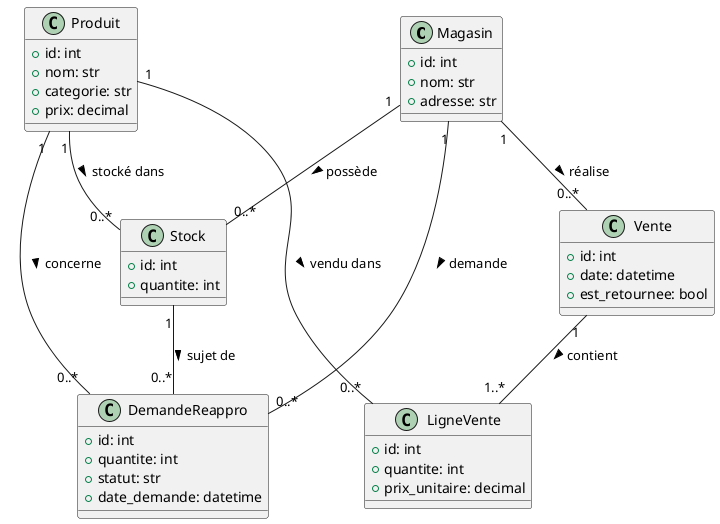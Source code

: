 @startuml
class Magasin {
    +id: int
    +nom: str
    +adresse: str
}

class Produit {
    +id: int
    +nom: str
    +categorie: str
    +prix: decimal
}

class Stock {
    +id: int
    +quantite: int
}

class Vente {
    +id: int
    +date: datetime
    +est_retournee: bool
}

class LigneVente {
    +id: int
    +quantite: int
    +prix_unitaire: decimal
}

class DemandeReappro {
    +id: int
    +quantite: int
    +statut: str
    +date_demande: datetime
}

' Relations
Magasin "1" -- "0..*" Stock : possède >
Produit "1" -- "0..*" Stock : stocké dans >
Magasin "1" -- "0..*" Vente : réalise >
Vente "1" -- "1..*" LigneVente : contient >
Produit "1" -- "0..*" LigneVente : vendu dans >
Stock "1" -- "0..*" DemandeReappro : sujet de >
Magasin "1" -- "0..*" DemandeReappro : demande >
Produit "1" -- "0..*" DemandeReappro : concerne >

@enduml